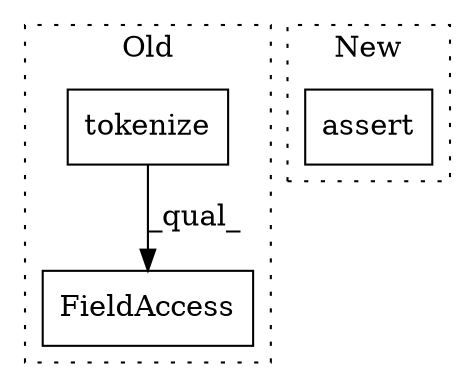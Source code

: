 digraph G {
subgraph cluster0 {
1 [label="tokenize" a="32" s="19863" l="10" shape="box"];
3 [label="FieldAccess" a="22" s="19850" l="30" shape="box"];
label = "Old";
style="dotted";
}
subgraph cluster1 {
2 [label="assert" a="6" s="20357" l="7" shape="box"];
label = "New";
style="dotted";
}
1 -> 3 [label="_qual_"];
}